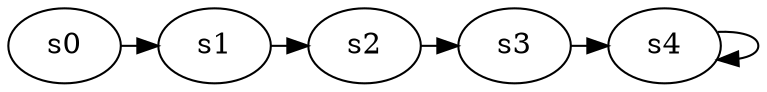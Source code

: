 digraph game_0185_chain_5 {
    s0 [name="s0", player=0];
    s1 [name="s1", player=1];
    s2 [name="s2", player=0];
    s3 [name="s3", player=1];
    s4 [name="s4", player=0, target=1];

    s0 -> s1 [constraint="time == 2 || time == 5 || time == 17 || time == 19"];
    s1 -> s2 [constraint="time == 9 || time == 12 || time == 15"];
    s2 -> s3 [constraint="time % 4 == 3"];
    s3 -> s4 [constraint="time == 8 || time == 12 || time == 17 || time == 19"];
    s4 -> s4 [constraint="time % 4 == 0"];
}
